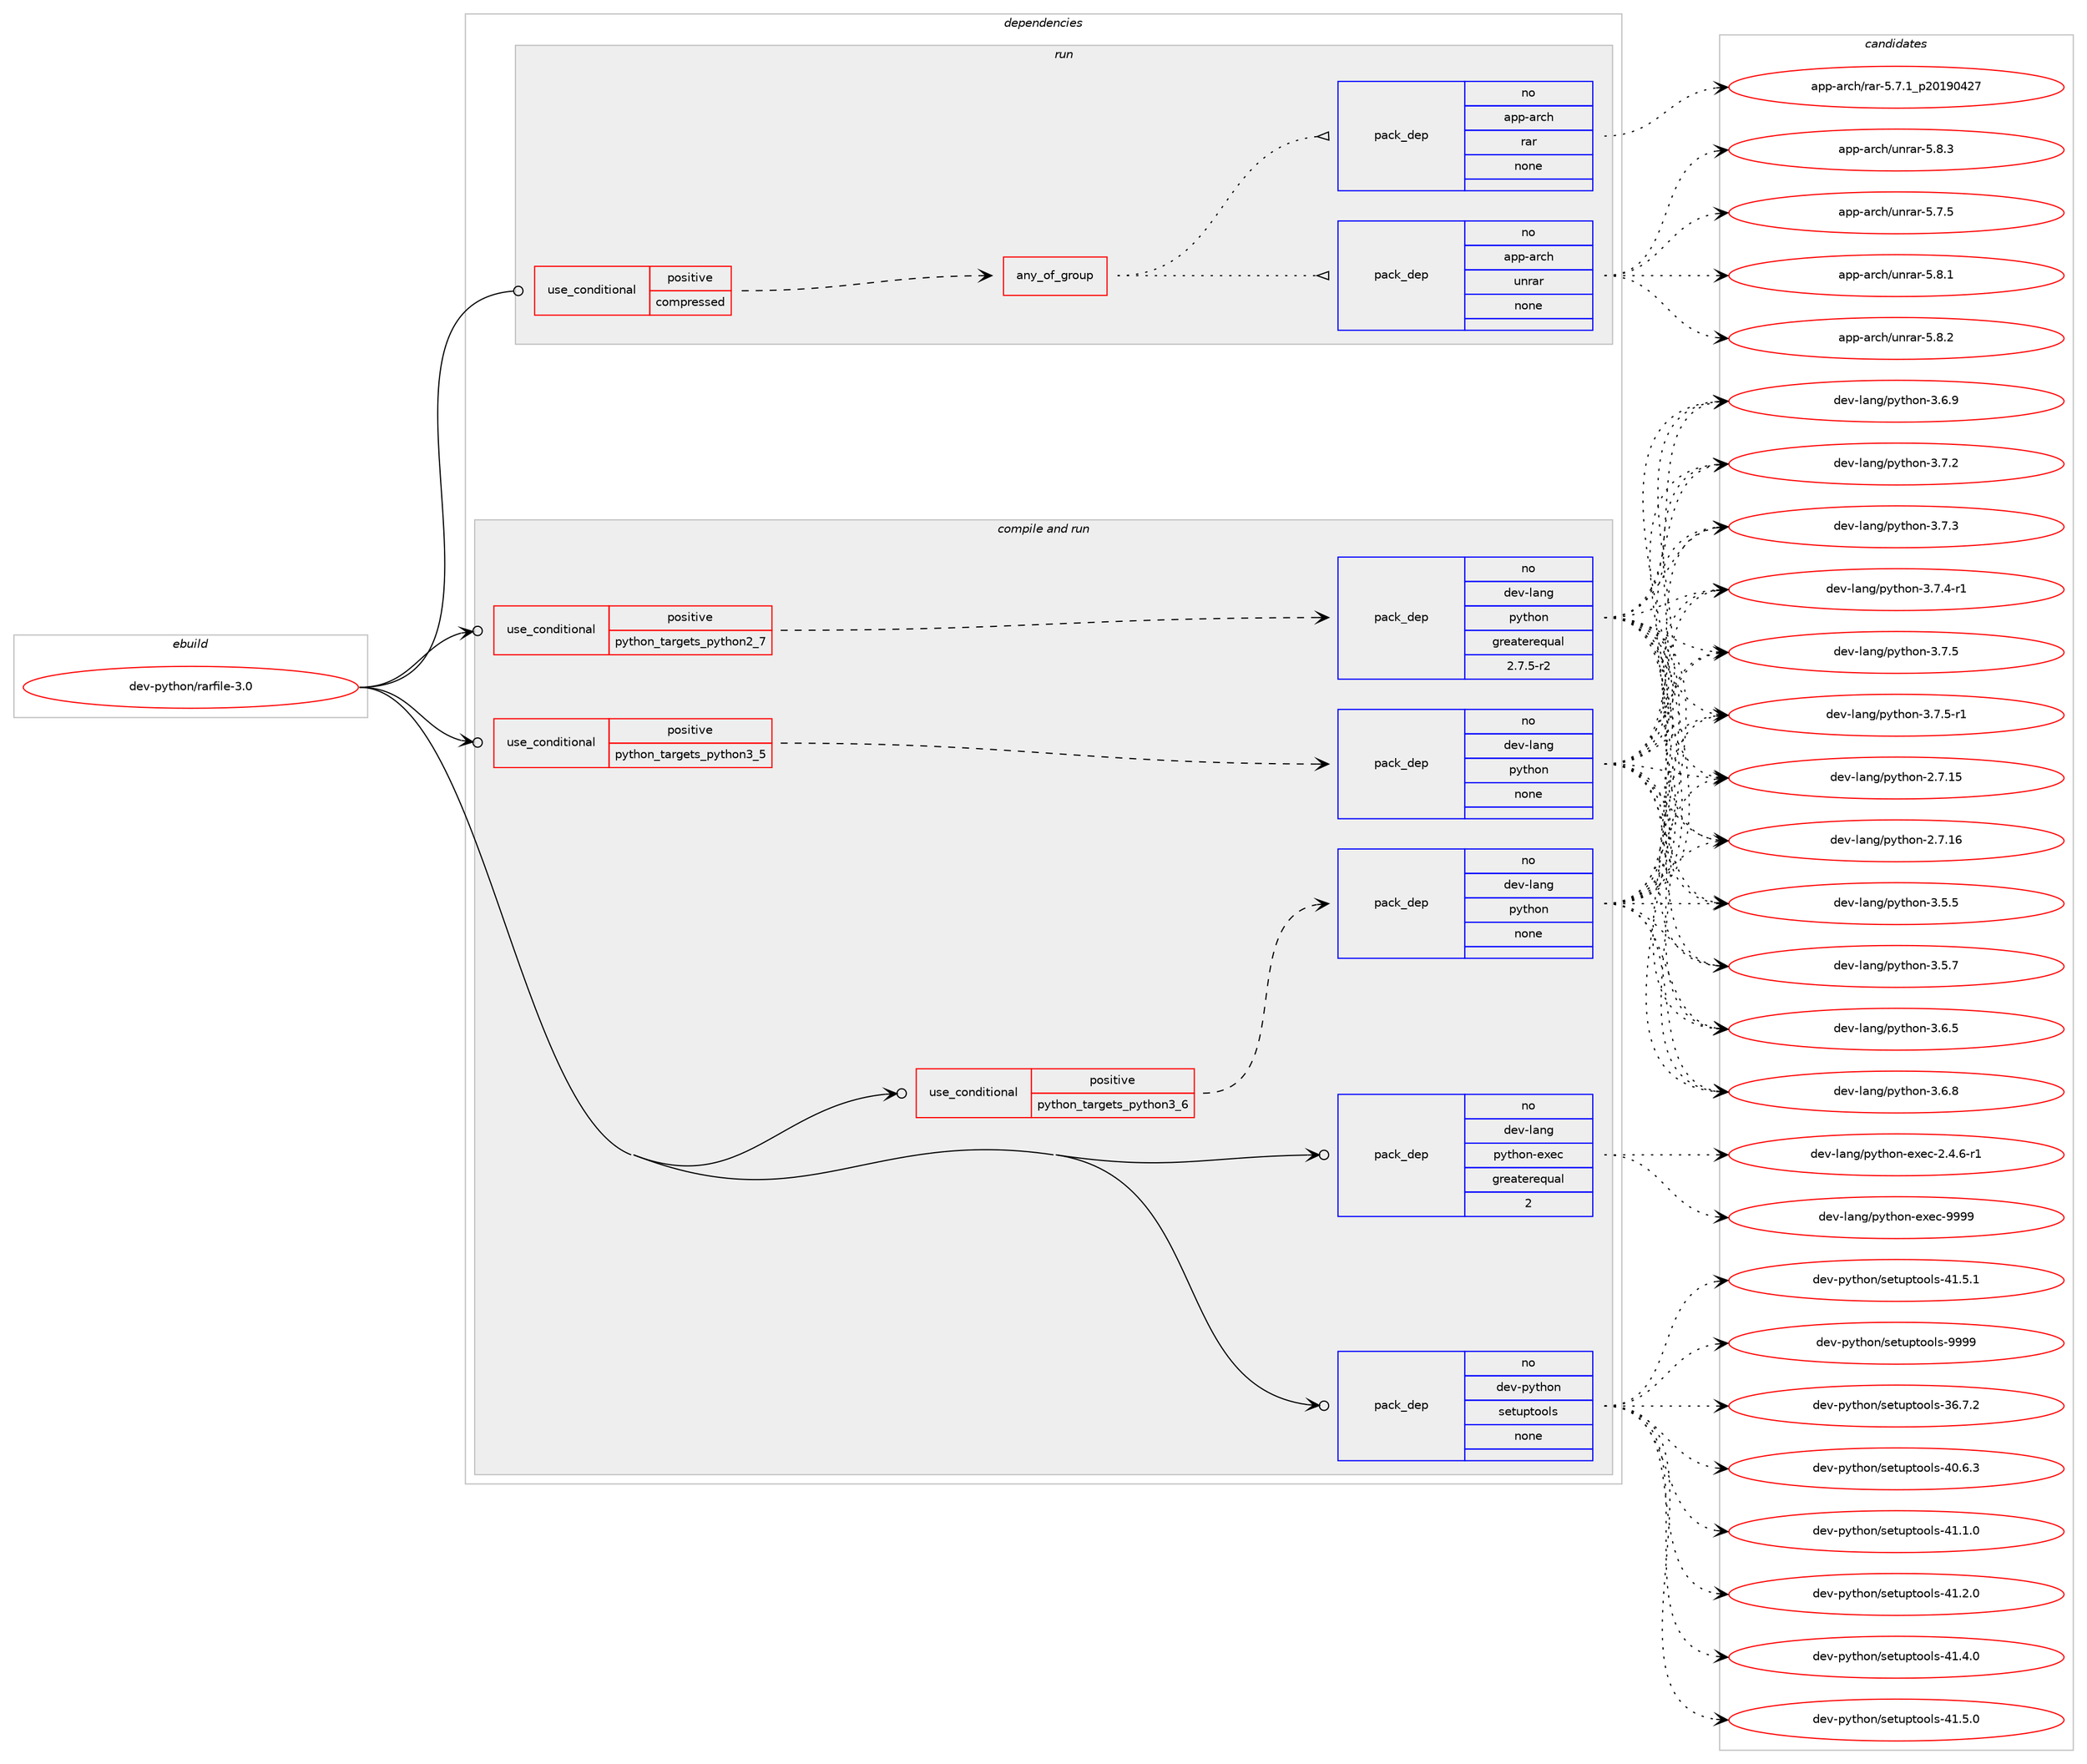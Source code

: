 digraph prolog {

# *************
# Graph options
# *************

newrank=true;
concentrate=true;
compound=true;
graph [rankdir=LR,fontname=Helvetica,fontsize=10,ranksep=1.5];#, ranksep=2.5, nodesep=0.2];
edge  [arrowhead=vee];
node  [fontname=Helvetica,fontsize=10];

# **********
# The ebuild
# **********

subgraph cluster_leftcol {
color=gray;
rank=same;
label=<<i>ebuild</i>>;
id [label="dev-python/rarfile-3.0", color=red, width=4, href="../dev-python/rarfile-3.0.svg"];
}

# ****************
# The dependencies
# ****************

subgraph cluster_midcol {
color=gray;
label=<<i>dependencies</i>>;
subgraph cluster_compile {
fillcolor="#eeeeee";
style=filled;
label=<<i>compile</i>>;
}
subgraph cluster_compileandrun {
fillcolor="#eeeeee";
style=filled;
label=<<i>compile and run</i>>;
subgraph cond148379 {
dependency634429 [label=<<TABLE BORDER="0" CELLBORDER="1" CELLSPACING="0" CELLPADDING="4"><TR><TD ROWSPAN="3" CELLPADDING="10">use_conditional</TD></TR><TR><TD>positive</TD></TR><TR><TD>python_targets_python2_7</TD></TR></TABLE>>, shape=none, color=red];
subgraph pack474172 {
dependency634430 [label=<<TABLE BORDER="0" CELLBORDER="1" CELLSPACING="0" CELLPADDING="4" WIDTH="220"><TR><TD ROWSPAN="6" CELLPADDING="30">pack_dep</TD></TR><TR><TD WIDTH="110">no</TD></TR><TR><TD>dev-lang</TD></TR><TR><TD>python</TD></TR><TR><TD>greaterequal</TD></TR><TR><TD>2.7.5-r2</TD></TR></TABLE>>, shape=none, color=blue];
}
dependency634429:e -> dependency634430:w [weight=20,style="dashed",arrowhead="vee"];
}
id:e -> dependency634429:w [weight=20,style="solid",arrowhead="odotvee"];
subgraph cond148380 {
dependency634431 [label=<<TABLE BORDER="0" CELLBORDER="1" CELLSPACING="0" CELLPADDING="4"><TR><TD ROWSPAN="3" CELLPADDING="10">use_conditional</TD></TR><TR><TD>positive</TD></TR><TR><TD>python_targets_python3_5</TD></TR></TABLE>>, shape=none, color=red];
subgraph pack474173 {
dependency634432 [label=<<TABLE BORDER="0" CELLBORDER="1" CELLSPACING="0" CELLPADDING="4" WIDTH="220"><TR><TD ROWSPAN="6" CELLPADDING="30">pack_dep</TD></TR><TR><TD WIDTH="110">no</TD></TR><TR><TD>dev-lang</TD></TR><TR><TD>python</TD></TR><TR><TD>none</TD></TR><TR><TD></TD></TR></TABLE>>, shape=none, color=blue];
}
dependency634431:e -> dependency634432:w [weight=20,style="dashed",arrowhead="vee"];
}
id:e -> dependency634431:w [weight=20,style="solid",arrowhead="odotvee"];
subgraph cond148381 {
dependency634433 [label=<<TABLE BORDER="0" CELLBORDER="1" CELLSPACING="0" CELLPADDING="4"><TR><TD ROWSPAN="3" CELLPADDING="10">use_conditional</TD></TR><TR><TD>positive</TD></TR><TR><TD>python_targets_python3_6</TD></TR></TABLE>>, shape=none, color=red];
subgraph pack474174 {
dependency634434 [label=<<TABLE BORDER="0" CELLBORDER="1" CELLSPACING="0" CELLPADDING="4" WIDTH="220"><TR><TD ROWSPAN="6" CELLPADDING="30">pack_dep</TD></TR><TR><TD WIDTH="110">no</TD></TR><TR><TD>dev-lang</TD></TR><TR><TD>python</TD></TR><TR><TD>none</TD></TR><TR><TD></TD></TR></TABLE>>, shape=none, color=blue];
}
dependency634433:e -> dependency634434:w [weight=20,style="dashed",arrowhead="vee"];
}
id:e -> dependency634433:w [weight=20,style="solid",arrowhead="odotvee"];
subgraph pack474175 {
dependency634435 [label=<<TABLE BORDER="0" CELLBORDER="1" CELLSPACING="0" CELLPADDING="4" WIDTH="220"><TR><TD ROWSPAN="6" CELLPADDING="30">pack_dep</TD></TR><TR><TD WIDTH="110">no</TD></TR><TR><TD>dev-lang</TD></TR><TR><TD>python-exec</TD></TR><TR><TD>greaterequal</TD></TR><TR><TD>2</TD></TR></TABLE>>, shape=none, color=blue];
}
id:e -> dependency634435:w [weight=20,style="solid",arrowhead="odotvee"];
subgraph pack474176 {
dependency634436 [label=<<TABLE BORDER="0" CELLBORDER="1" CELLSPACING="0" CELLPADDING="4" WIDTH="220"><TR><TD ROWSPAN="6" CELLPADDING="30">pack_dep</TD></TR><TR><TD WIDTH="110">no</TD></TR><TR><TD>dev-python</TD></TR><TR><TD>setuptools</TD></TR><TR><TD>none</TD></TR><TR><TD></TD></TR></TABLE>>, shape=none, color=blue];
}
id:e -> dependency634436:w [weight=20,style="solid",arrowhead="odotvee"];
}
subgraph cluster_run {
fillcolor="#eeeeee";
style=filled;
label=<<i>run</i>>;
subgraph cond148382 {
dependency634437 [label=<<TABLE BORDER="0" CELLBORDER="1" CELLSPACING="0" CELLPADDING="4"><TR><TD ROWSPAN="3" CELLPADDING="10">use_conditional</TD></TR><TR><TD>positive</TD></TR><TR><TD>compressed</TD></TR></TABLE>>, shape=none, color=red];
subgraph any11501 {
dependency634438 [label=<<TABLE BORDER="0" CELLBORDER="1" CELLSPACING="0" CELLPADDING="4"><TR><TD CELLPADDING="10">any_of_group</TD></TR></TABLE>>, shape=none, color=red];subgraph pack474177 {
dependency634439 [label=<<TABLE BORDER="0" CELLBORDER="1" CELLSPACING="0" CELLPADDING="4" WIDTH="220"><TR><TD ROWSPAN="6" CELLPADDING="30">pack_dep</TD></TR><TR><TD WIDTH="110">no</TD></TR><TR><TD>app-arch</TD></TR><TR><TD>unrar</TD></TR><TR><TD>none</TD></TR><TR><TD></TD></TR></TABLE>>, shape=none, color=blue];
}
dependency634438:e -> dependency634439:w [weight=20,style="dotted",arrowhead="oinv"];
subgraph pack474178 {
dependency634440 [label=<<TABLE BORDER="0" CELLBORDER="1" CELLSPACING="0" CELLPADDING="4" WIDTH="220"><TR><TD ROWSPAN="6" CELLPADDING="30">pack_dep</TD></TR><TR><TD WIDTH="110">no</TD></TR><TR><TD>app-arch</TD></TR><TR><TD>rar</TD></TR><TR><TD>none</TD></TR><TR><TD></TD></TR></TABLE>>, shape=none, color=blue];
}
dependency634438:e -> dependency634440:w [weight=20,style="dotted",arrowhead="oinv"];
}
dependency634437:e -> dependency634438:w [weight=20,style="dashed",arrowhead="vee"];
}
id:e -> dependency634437:w [weight=20,style="solid",arrowhead="odot"];
}
}

# **************
# The candidates
# **************

subgraph cluster_choices {
rank=same;
color=gray;
label=<<i>candidates</i>>;

subgraph choice474172 {
color=black;
nodesep=1;
choice10010111845108971101034711212111610411111045504655464953 [label="dev-lang/python-2.7.15", color=red, width=4,href="../dev-lang/python-2.7.15.svg"];
choice10010111845108971101034711212111610411111045504655464954 [label="dev-lang/python-2.7.16", color=red, width=4,href="../dev-lang/python-2.7.16.svg"];
choice100101118451089711010347112121116104111110455146534653 [label="dev-lang/python-3.5.5", color=red, width=4,href="../dev-lang/python-3.5.5.svg"];
choice100101118451089711010347112121116104111110455146534655 [label="dev-lang/python-3.5.7", color=red, width=4,href="../dev-lang/python-3.5.7.svg"];
choice100101118451089711010347112121116104111110455146544653 [label="dev-lang/python-3.6.5", color=red, width=4,href="../dev-lang/python-3.6.5.svg"];
choice100101118451089711010347112121116104111110455146544656 [label="dev-lang/python-3.6.8", color=red, width=4,href="../dev-lang/python-3.6.8.svg"];
choice100101118451089711010347112121116104111110455146544657 [label="dev-lang/python-3.6.9", color=red, width=4,href="../dev-lang/python-3.6.9.svg"];
choice100101118451089711010347112121116104111110455146554650 [label="dev-lang/python-3.7.2", color=red, width=4,href="../dev-lang/python-3.7.2.svg"];
choice100101118451089711010347112121116104111110455146554651 [label="dev-lang/python-3.7.3", color=red, width=4,href="../dev-lang/python-3.7.3.svg"];
choice1001011184510897110103471121211161041111104551465546524511449 [label="dev-lang/python-3.7.4-r1", color=red, width=4,href="../dev-lang/python-3.7.4-r1.svg"];
choice100101118451089711010347112121116104111110455146554653 [label="dev-lang/python-3.7.5", color=red, width=4,href="../dev-lang/python-3.7.5.svg"];
choice1001011184510897110103471121211161041111104551465546534511449 [label="dev-lang/python-3.7.5-r1", color=red, width=4,href="../dev-lang/python-3.7.5-r1.svg"];
dependency634430:e -> choice10010111845108971101034711212111610411111045504655464953:w [style=dotted,weight="100"];
dependency634430:e -> choice10010111845108971101034711212111610411111045504655464954:w [style=dotted,weight="100"];
dependency634430:e -> choice100101118451089711010347112121116104111110455146534653:w [style=dotted,weight="100"];
dependency634430:e -> choice100101118451089711010347112121116104111110455146534655:w [style=dotted,weight="100"];
dependency634430:e -> choice100101118451089711010347112121116104111110455146544653:w [style=dotted,weight="100"];
dependency634430:e -> choice100101118451089711010347112121116104111110455146544656:w [style=dotted,weight="100"];
dependency634430:e -> choice100101118451089711010347112121116104111110455146544657:w [style=dotted,weight="100"];
dependency634430:e -> choice100101118451089711010347112121116104111110455146554650:w [style=dotted,weight="100"];
dependency634430:e -> choice100101118451089711010347112121116104111110455146554651:w [style=dotted,weight="100"];
dependency634430:e -> choice1001011184510897110103471121211161041111104551465546524511449:w [style=dotted,weight="100"];
dependency634430:e -> choice100101118451089711010347112121116104111110455146554653:w [style=dotted,weight="100"];
dependency634430:e -> choice1001011184510897110103471121211161041111104551465546534511449:w [style=dotted,weight="100"];
}
subgraph choice474173 {
color=black;
nodesep=1;
choice10010111845108971101034711212111610411111045504655464953 [label="dev-lang/python-2.7.15", color=red, width=4,href="../dev-lang/python-2.7.15.svg"];
choice10010111845108971101034711212111610411111045504655464954 [label="dev-lang/python-2.7.16", color=red, width=4,href="../dev-lang/python-2.7.16.svg"];
choice100101118451089711010347112121116104111110455146534653 [label="dev-lang/python-3.5.5", color=red, width=4,href="../dev-lang/python-3.5.5.svg"];
choice100101118451089711010347112121116104111110455146534655 [label="dev-lang/python-3.5.7", color=red, width=4,href="../dev-lang/python-3.5.7.svg"];
choice100101118451089711010347112121116104111110455146544653 [label="dev-lang/python-3.6.5", color=red, width=4,href="../dev-lang/python-3.6.5.svg"];
choice100101118451089711010347112121116104111110455146544656 [label="dev-lang/python-3.6.8", color=red, width=4,href="../dev-lang/python-3.6.8.svg"];
choice100101118451089711010347112121116104111110455146544657 [label="dev-lang/python-3.6.9", color=red, width=4,href="../dev-lang/python-3.6.9.svg"];
choice100101118451089711010347112121116104111110455146554650 [label="dev-lang/python-3.7.2", color=red, width=4,href="../dev-lang/python-3.7.2.svg"];
choice100101118451089711010347112121116104111110455146554651 [label="dev-lang/python-3.7.3", color=red, width=4,href="../dev-lang/python-3.7.3.svg"];
choice1001011184510897110103471121211161041111104551465546524511449 [label="dev-lang/python-3.7.4-r1", color=red, width=4,href="../dev-lang/python-3.7.4-r1.svg"];
choice100101118451089711010347112121116104111110455146554653 [label="dev-lang/python-3.7.5", color=red, width=4,href="../dev-lang/python-3.7.5.svg"];
choice1001011184510897110103471121211161041111104551465546534511449 [label="dev-lang/python-3.7.5-r1", color=red, width=4,href="../dev-lang/python-3.7.5-r1.svg"];
dependency634432:e -> choice10010111845108971101034711212111610411111045504655464953:w [style=dotted,weight="100"];
dependency634432:e -> choice10010111845108971101034711212111610411111045504655464954:w [style=dotted,weight="100"];
dependency634432:e -> choice100101118451089711010347112121116104111110455146534653:w [style=dotted,weight="100"];
dependency634432:e -> choice100101118451089711010347112121116104111110455146534655:w [style=dotted,weight="100"];
dependency634432:e -> choice100101118451089711010347112121116104111110455146544653:w [style=dotted,weight="100"];
dependency634432:e -> choice100101118451089711010347112121116104111110455146544656:w [style=dotted,weight="100"];
dependency634432:e -> choice100101118451089711010347112121116104111110455146544657:w [style=dotted,weight="100"];
dependency634432:e -> choice100101118451089711010347112121116104111110455146554650:w [style=dotted,weight="100"];
dependency634432:e -> choice100101118451089711010347112121116104111110455146554651:w [style=dotted,weight="100"];
dependency634432:e -> choice1001011184510897110103471121211161041111104551465546524511449:w [style=dotted,weight="100"];
dependency634432:e -> choice100101118451089711010347112121116104111110455146554653:w [style=dotted,weight="100"];
dependency634432:e -> choice1001011184510897110103471121211161041111104551465546534511449:w [style=dotted,weight="100"];
}
subgraph choice474174 {
color=black;
nodesep=1;
choice10010111845108971101034711212111610411111045504655464953 [label="dev-lang/python-2.7.15", color=red, width=4,href="../dev-lang/python-2.7.15.svg"];
choice10010111845108971101034711212111610411111045504655464954 [label="dev-lang/python-2.7.16", color=red, width=4,href="../dev-lang/python-2.7.16.svg"];
choice100101118451089711010347112121116104111110455146534653 [label="dev-lang/python-3.5.5", color=red, width=4,href="../dev-lang/python-3.5.5.svg"];
choice100101118451089711010347112121116104111110455146534655 [label="dev-lang/python-3.5.7", color=red, width=4,href="../dev-lang/python-3.5.7.svg"];
choice100101118451089711010347112121116104111110455146544653 [label="dev-lang/python-3.6.5", color=red, width=4,href="../dev-lang/python-3.6.5.svg"];
choice100101118451089711010347112121116104111110455146544656 [label="dev-lang/python-3.6.8", color=red, width=4,href="../dev-lang/python-3.6.8.svg"];
choice100101118451089711010347112121116104111110455146544657 [label="dev-lang/python-3.6.9", color=red, width=4,href="../dev-lang/python-3.6.9.svg"];
choice100101118451089711010347112121116104111110455146554650 [label="dev-lang/python-3.7.2", color=red, width=4,href="../dev-lang/python-3.7.2.svg"];
choice100101118451089711010347112121116104111110455146554651 [label="dev-lang/python-3.7.3", color=red, width=4,href="../dev-lang/python-3.7.3.svg"];
choice1001011184510897110103471121211161041111104551465546524511449 [label="dev-lang/python-3.7.4-r1", color=red, width=4,href="../dev-lang/python-3.7.4-r1.svg"];
choice100101118451089711010347112121116104111110455146554653 [label="dev-lang/python-3.7.5", color=red, width=4,href="../dev-lang/python-3.7.5.svg"];
choice1001011184510897110103471121211161041111104551465546534511449 [label="dev-lang/python-3.7.5-r1", color=red, width=4,href="../dev-lang/python-3.7.5-r1.svg"];
dependency634434:e -> choice10010111845108971101034711212111610411111045504655464953:w [style=dotted,weight="100"];
dependency634434:e -> choice10010111845108971101034711212111610411111045504655464954:w [style=dotted,weight="100"];
dependency634434:e -> choice100101118451089711010347112121116104111110455146534653:w [style=dotted,weight="100"];
dependency634434:e -> choice100101118451089711010347112121116104111110455146534655:w [style=dotted,weight="100"];
dependency634434:e -> choice100101118451089711010347112121116104111110455146544653:w [style=dotted,weight="100"];
dependency634434:e -> choice100101118451089711010347112121116104111110455146544656:w [style=dotted,weight="100"];
dependency634434:e -> choice100101118451089711010347112121116104111110455146544657:w [style=dotted,weight="100"];
dependency634434:e -> choice100101118451089711010347112121116104111110455146554650:w [style=dotted,weight="100"];
dependency634434:e -> choice100101118451089711010347112121116104111110455146554651:w [style=dotted,weight="100"];
dependency634434:e -> choice1001011184510897110103471121211161041111104551465546524511449:w [style=dotted,weight="100"];
dependency634434:e -> choice100101118451089711010347112121116104111110455146554653:w [style=dotted,weight="100"];
dependency634434:e -> choice1001011184510897110103471121211161041111104551465546534511449:w [style=dotted,weight="100"];
}
subgraph choice474175 {
color=black;
nodesep=1;
choice10010111845108971101034711212111610411111045101120101994550465246544511449 [label="dev-lang/python-exec-2.4.6-r1", color=red, width=4,href="../dev-lang/python-exec-2.4.6-r1.svg"];
choice10010111845108971101034711212111610411111045101120101994557575757 [label="dev-lang/python-exec-9999", color=red, width=4,href="../dev-lang/python-exec-9999.svg"];
dependency634435:e -> choice10010111845108971101034711212111610411111045101120101994550465246544511449:w [style=dotted,weight="100"];
dependency634435:e -> choice10010111845108971101034711212111610411111045101120101994557575757:w [style=dotted,weight="100"];
}
subgraph choice474176 {
color=black;
nodesep=1;
choice100101118451121211161041111104711510111611711211611111110811545515446554650 [label="dev-python/setuptools-36.7.2", color=red, width=4,href="../dev-python/setuptools-36.7.2.svg"];
choice100101118451121211161041111104711510111611711211611111110811545524846544651 [label="dev-python/setuptools-40.6.3", color=red, width=4,href="../dev-python/setuptools-40.6.3.svg"];
choice100101118451121211161041111104711510111611711211611111110811545524946494648 [label="dev-python/setuptools-41.1.0", color=red, width=4,href="../dev-python/setuptools-41.1.0.svg"];
choice100101118451121211161041111104711510111611711211611111110811545524946504648 [label="dev-python/setuptools-41.2.0", color=red, width=4,href="../dev-python/setuptools-41.2.0.svg"];
choice100101118451121211161041111104711510111611711211611111110811545524946524648 [label="dev-python/setuptools-41.4.0", color=red, width=4,href="../dev-python/setuptools-41.4.0.svg"];
choice100101118451121211161041111104711510111611711211611111110811545524946534648 [label="dev-python/setuptools-41.5.0", color=red, width=4,href="../dev-python/setuptools-41.5.0.svg"];
choice100101118451121211161041111104711510111611711211611111110811545524946534649 [label="dev-python/setuptools-41.5.1", color=red, width=4,href="../dev-python/setuptools-41.5.1.svg"];
choice10010111845112121116104111110471151011161171121161111111081154557575757 [label="dev-python/setuptools-9999", color=red, width=4,href="../dev-python/setuptools-9999.svg"];
dependency634436:e -> choice100101118451121211161041111104711510111611711211611111110811545515446554650:w [style=dotted,weight="100"];
dependency634436:e -> choice100101118451121211161041111104711510111611711211611111110811545524846544651:w [style=dotted,weight="100"];
dependency634436:e -> choice100101118451121211161041111104711510111611711211611111110811545524946494648:w [style=dotted,weight="100"];
dependency634436:e -> choice100101118451121211161041111104711510111611711211611111110811545524946504648:w [style=dotted,weight="100"];
dependency634436:e -> choice100101118451121211161041111104711510111611711211611111110811545524946524648:w [style=dotted,weight="100"];
dependency634436:e -> choice100101118451121211161041111104711510111611711211611111110811545524946534648:w [style=dotted,weight="100"];
dependency634436:e -> choice100101118451121211161041111104711510111611711211611111110811545524946534649:w [style=dotted,weight="100"];
dependency634436:e -> choice10010111845112121116104111110471151011161171121161111111081154557575757:w [style=dotted,weight="100"];
}
subgraph choice474177 {
color=black;
nodesep=1;
choice971121124597114991044711711011497114455346554653 [label="app-arch/unrar-5.7.5", color=red, width=4,href="../app-arch/unrar-5.7.5.svg"];
choice971121124597114991044711711011497114455346564649 [label="app-arch/unrar-5.8.1", color=red, width=4,href="../app-arch/unrar-5.8.1.svg"];
choice971121124597114991044711711011497114455346564650 [label="app-arch/unrar-5.8.2", color=red, width=4,href="../app-arch/unrar-5.8.2.svg"];
choice971121124597114991044711711011497114455346564651 [label="app-arch/unrar-5.8.3", color=red, width=4,href="../app-arch/unrar-5.8.3.svg"];
dependency634439:e -> choice971121124597114991044711711011497114455346554653:w [style=dotted,weight="100"];
dependency634439:e -> choice971121124597114991044711711011497114455346564649:w [style=dotted,weight="100"];
dependency634439:e -> choice971121124597114991044711711011497114455346564650:w [style=dotted,weight="100"];
dependency634439:e -> choice971121124597114991044711711011497114455346564651:w [style=dotted,weight="100"];
}
subgraph choice474178 {
color=black;
nodesep=1;
choice971121124597114991044711497114455346554649951125048495748525055 [label="app-arch/rar-5.7.1_p20190427", color=red, width=4,href="../app-arch/rar-5.7.1_p20190427.svg"];
dependency634440:e -> choice971121124597114991044711497114455346554649951125048495748525055:w [style=dotted,weight="100"];
}
}

}
